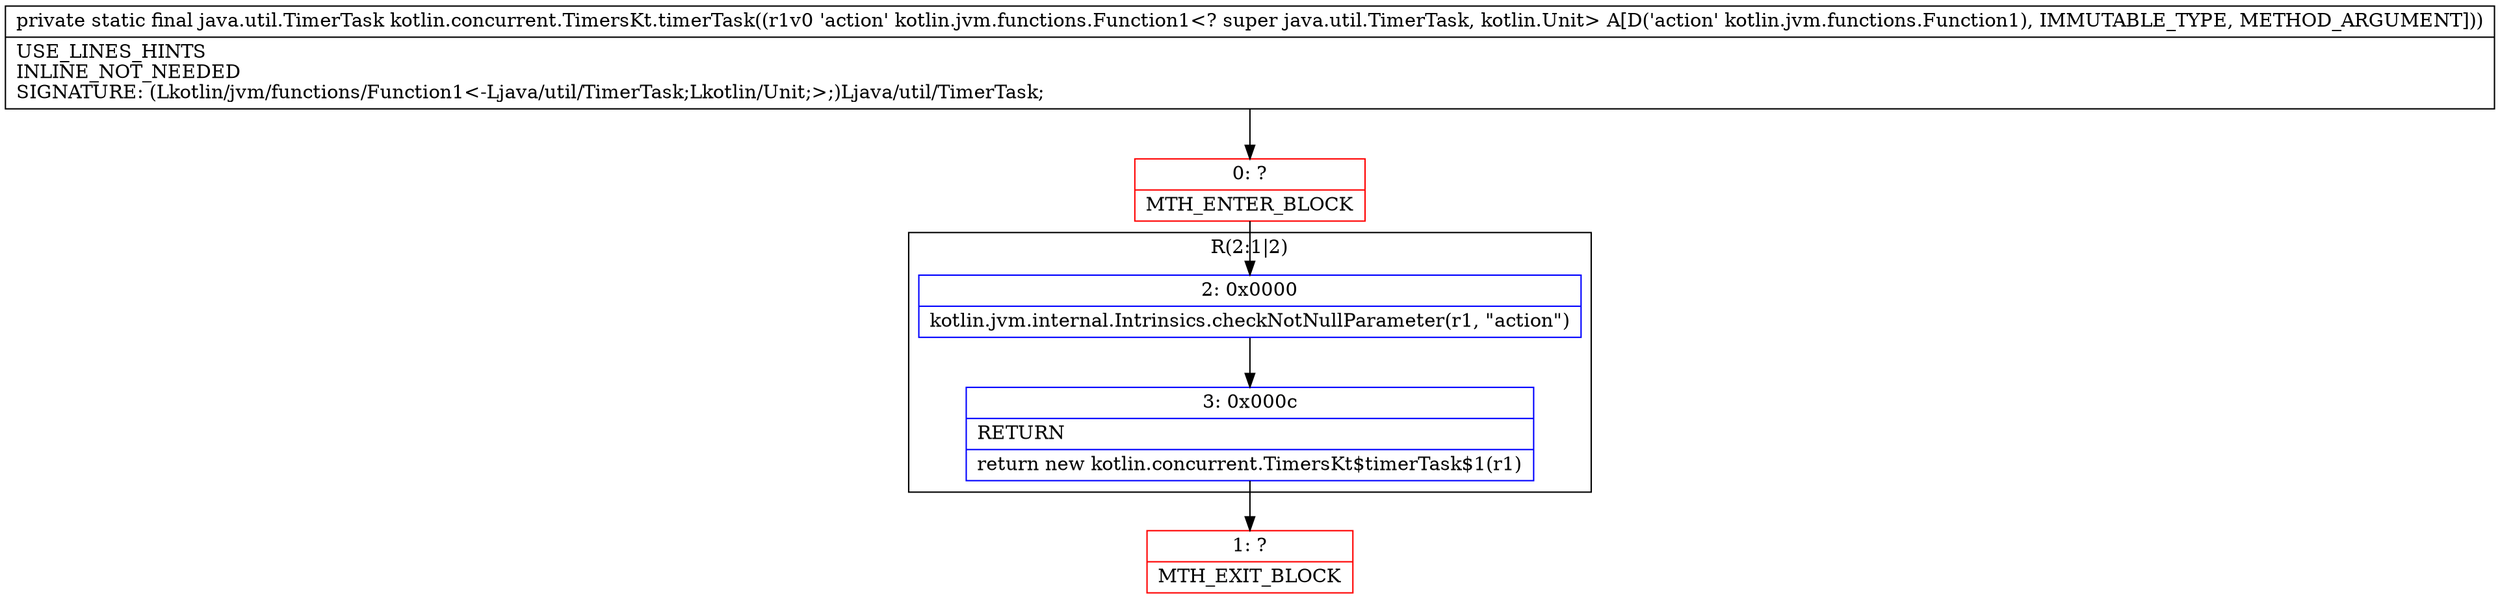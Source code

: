 digraph "CFG forkotlin.concurrent.TimersKt.timerTask(Lkotlin\/jvm\/functions\/Function1;)Ljava\/util\/TimerTask;" {
subgraph cluster_Region_1180446563 {
label = "R(2:1|2)";
node [shape=record,color=blue];
Node_2 [shape=record,label="{2\:\ 0x0000|kotlin.jvm.internal.Intrinsics.checkNotNullParameter(r1, \"action\")\l}"];
Node_3 [shape=record,label="{3\:\ 0x000c|RETURN\l|return new kotlin.concurrent.TimersKt$timerTask$1(r1)\l}"];
}
Node_0 [shape=record,color=red,label="{0\:\ ?|MTH_ENTER_BLOCK\l}"];
Node_1 [shape=record,color=red,label="{1\:\ ?|MTH_EXIT_BLOCK\l}"];
MethodNode[shape=record,label="{private static final java.util.TimerTask kotlin.concurrent.TimersKt.timerTask((r1v0 'action' kotlin.jvm.functions.Function1\<? super java.util.TimerTask, kotlin.Unit\> A[D('action' kotlin.jvm.functions.Function1), IMMUTABLE_TYPE, METHOD_ARGUMENT]))  | USE_LINES_HINTS\lINLINE_NOT_NEEDED\lSIGNATURE: (Lkotlin\/jvm\/functions\/Function1\<\-Ljava\/util\/TimerTask;Lkotlin\/Unit;\>;)Ljava\/util\/TimerTask;\l}"];
MethodNode -> Node_0;Node_2 -> Node_3;
Node_3 -> Node_1;
Node_0 -> Node_2;
}

